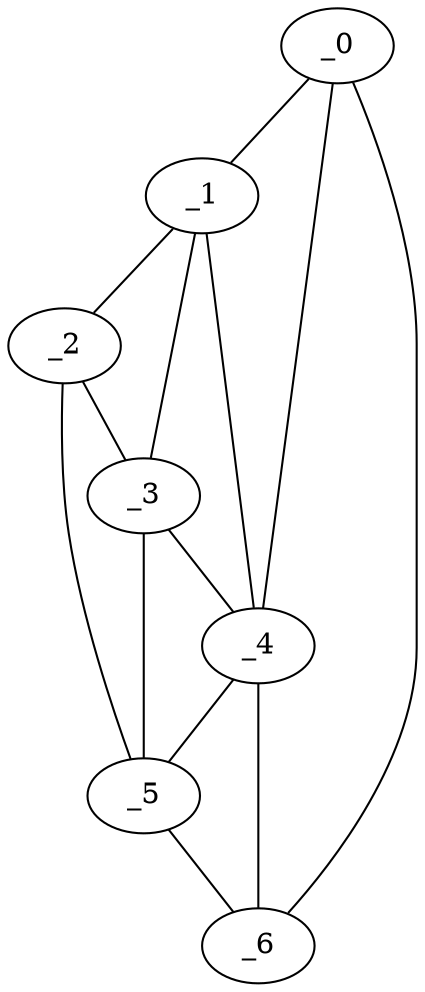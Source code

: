 graph "obj2__45.gxl" {
	_0	 [x=50,
		y=9];
	_1	 [x=56,
		y=3];
	_0 -- _1	 [valence=1];
	_4	 [x=62,
		y=10];
	_0 -- _4	 [valence=2];
	_6	 [x=68,
		y=71];
	_0 -- _6	 [valence=1];
	_2	 [x=59,
		y=2];
	_1 -- _2	 [valence=1];
	_3	 [x=62,
		y=7];
	_1 -- _3	 [valence=1];
	_1 -- _4	 [valence=2];
	_2 -- _3	 [valence=2];
	_5	 [x=66,
		y=11];
	_2 -- _5	 [valence=1];
	_3 -- _4	 [valence=2];
	_3 -- _5	 [valence=1];
	_4 -- _5	 [valence=2];
	_4 -- _6	 [valence=1];
	_5 -- _6	 [valence=1];
}
